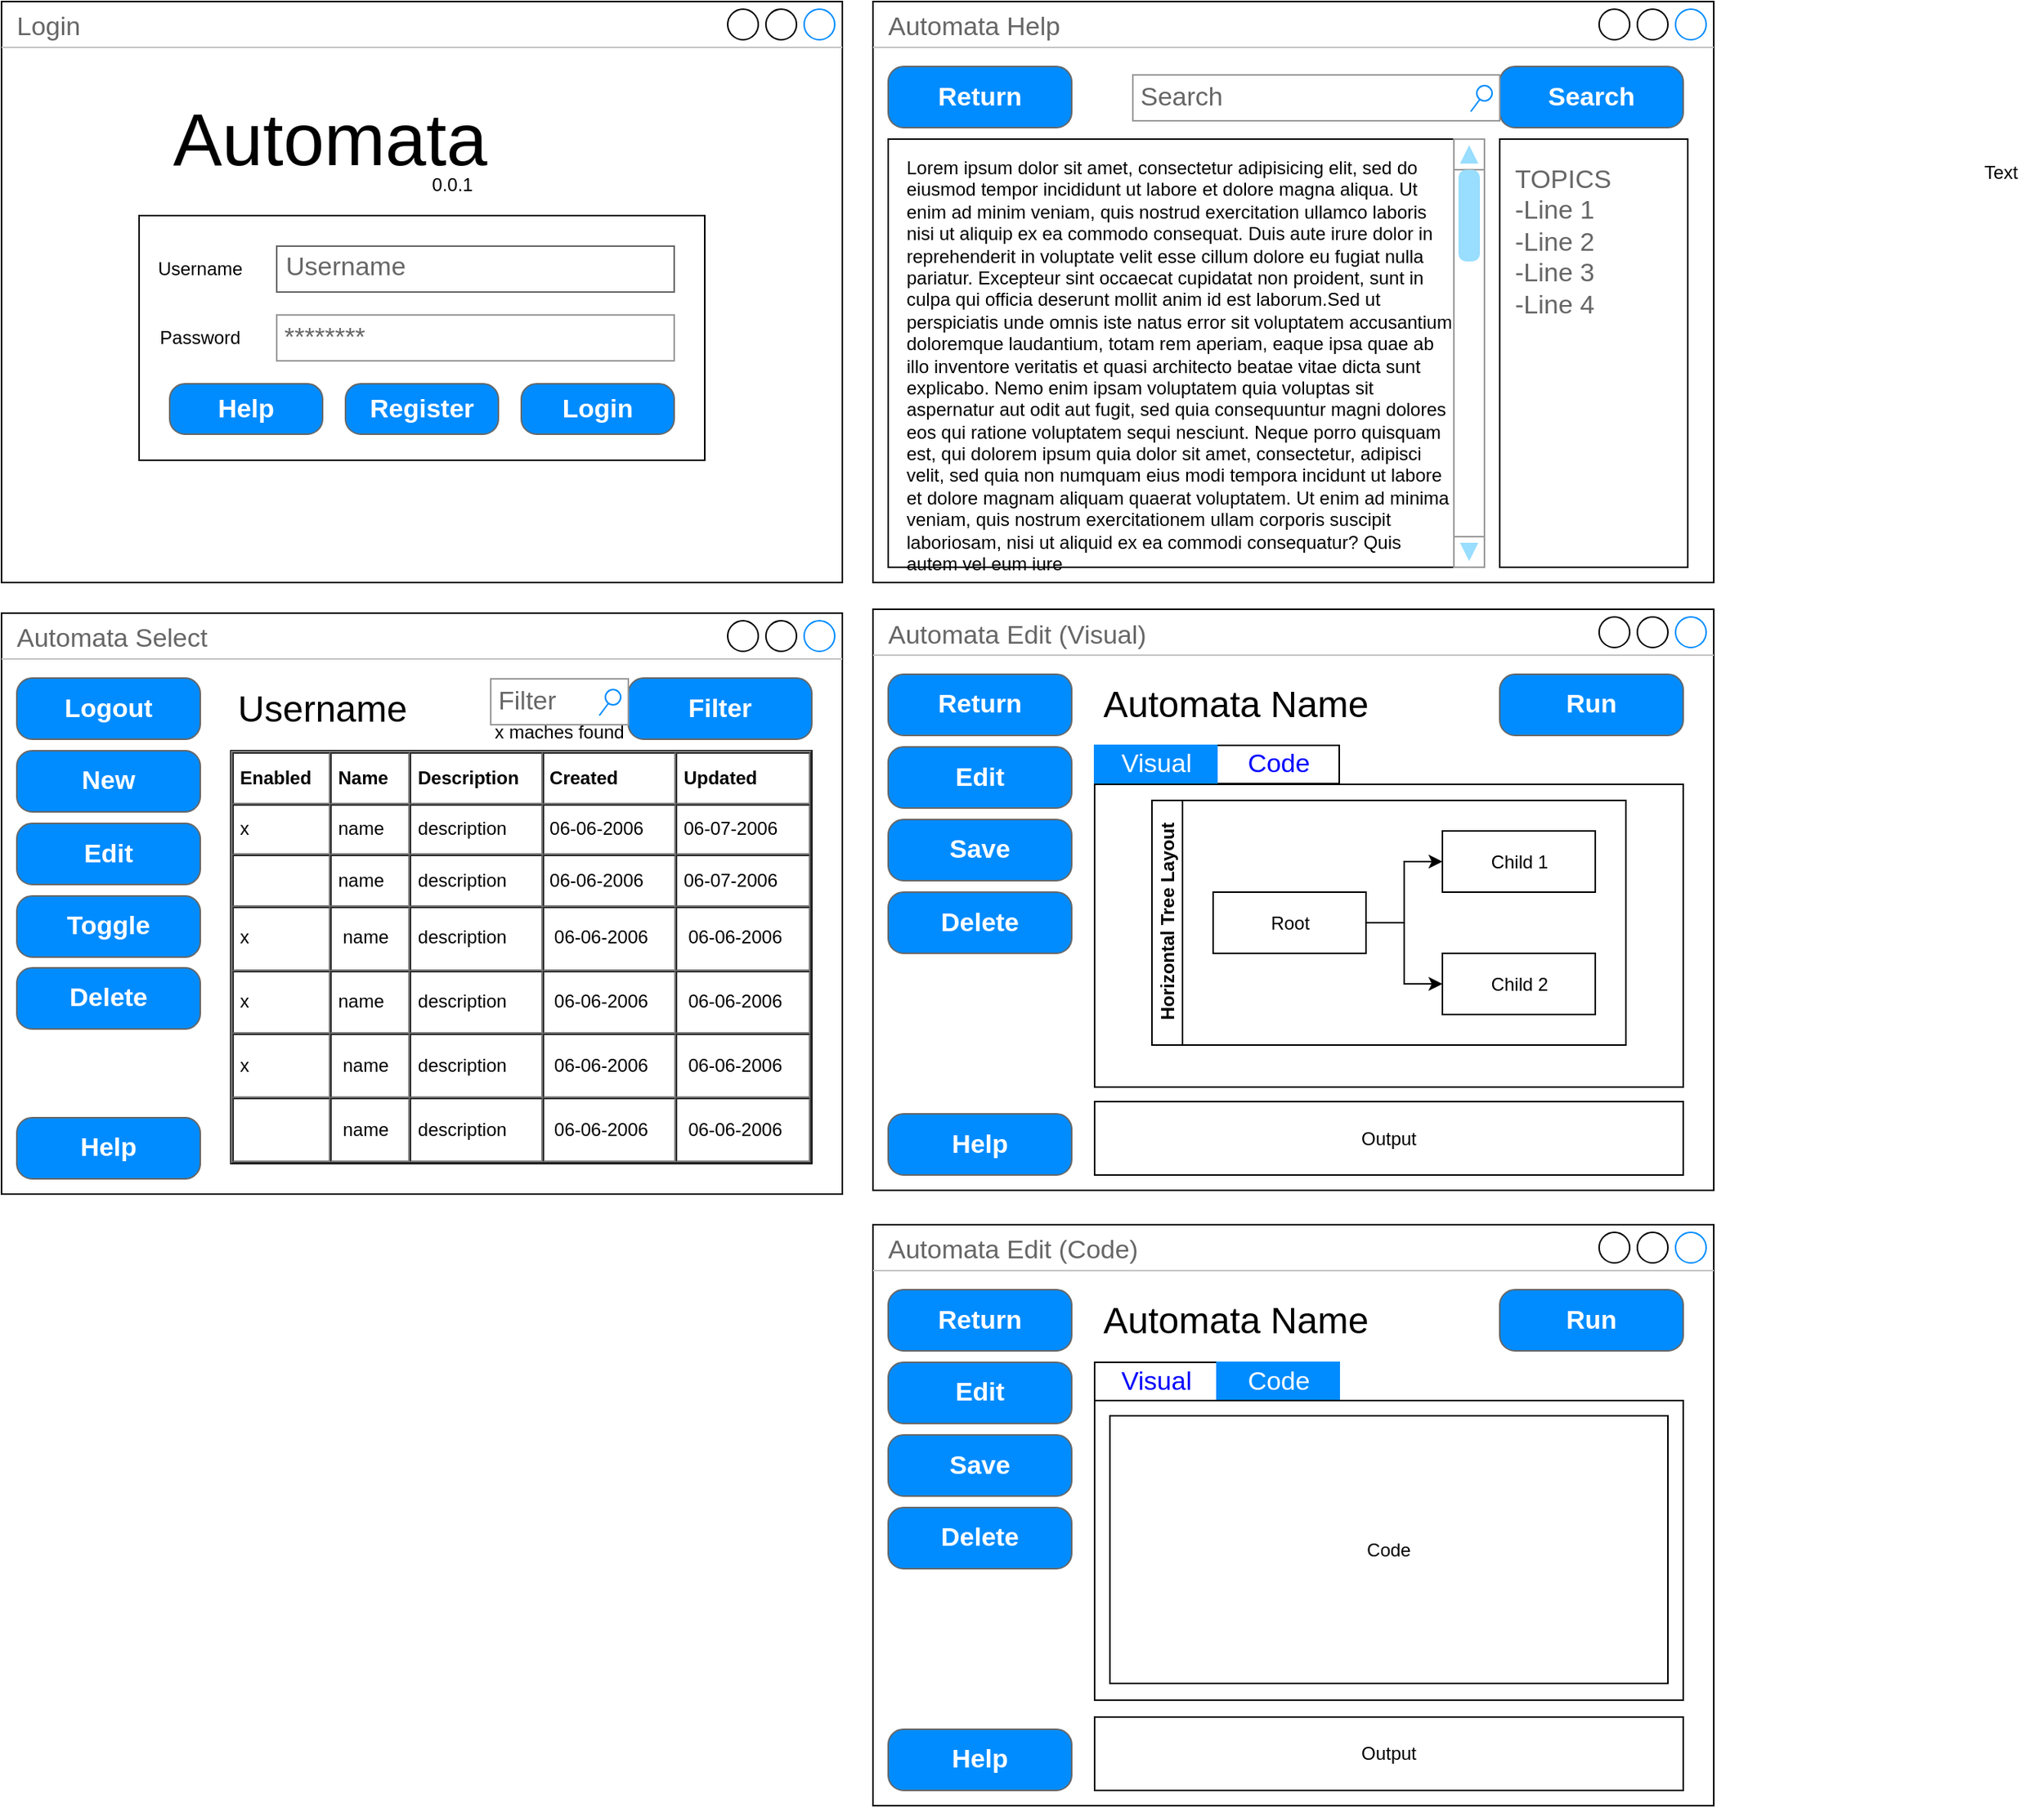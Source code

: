 <mxfile version="10.7.5" type="device"><diagram id="bvlkp5UhNsCH2PyI39Mq" name="Page-1"><mxGraphModel dx="1844" dy="1099" grid="1" gridSize="10" guides="1" tooltips="1" connect="1" arrows="1" fold="1" page="1" pageScale="1" pageWidth="850" pageHeight="1100" math="0" shadow="0"><root><mxCell id="0"/><mxCell id="1" parent="0"/><mxCell id="ST9jWioXRv3fNXu4Ta6h-1" value="Login&lt;br&gt;" style="strokeWidth=1;shadow=0;dashed=0;align=center;html=1;shape=mxgraph.mockup.containers.window;align=left;verticalAlign=top;spacingLeft=8;strokeColor2=#008cff;strokeColor3=#c4c4c4;fontColor=#666666;fillColor=#ffffff;mainText=;fontSize=17;labelBackgroundColor=none;" vertex="1" parent="1"><mxGeometry x="10" y="10" width="550" height="380" as="geometry"/></mxCell><mxCell id="ST9jWioXRv3fNXu4Ta6h-4" value="" style="rounded=0;whiteSpace=wrap;html=1;" vertex="1" parent="1"><mxGeometry x="100" y="150" width="370" height="160" as="geometry"/></mxCell><mxCell id="ST9jWioXRv3fNXu4Ta6h-3" value="Username" style="strokeWidth=1;shadow=0;dashed=0;align=center;html=1;shape=mxgraph.mockup.text.textBox;fillColor=#ffffff;fontColor=#666666;align=left;fontSize=17;spacingLeft=4;spacingTop=-3;strokeColor=#666666;mainText=" vertex="1" parent="1"><mxGeometry x="190" y="170" width="260" height="30" as="geometry"/></mxCell><mxCell id="ST9jWioXRv3fNXu4Ta6h-5" value="Login" style="strokeWidth=1;shadow=0;dashed=0;align=center;html=1;shape=mxgraph.mockup.buttons.button;strokeColor=#666666;fontColor=#ffffff;mainText=;buttonStyle=round;fontSize=17;fontStyle=1;fillColor=#008cff;whiteSpace=wrap;" vertex="1" parent="1"><mxGeometry x="350" y="260" width="100" height="33" as="geometry"/></mxCell><mxCell id="ST9jWioXRv3fNXu4Ta6h-6" value="Register" style="strokeWidth=1;shadow=0;dashed=0;align=center;html=1;shape=mxgraph.mockup.buttons.button;strokeColor=#666666;fontColor=#ffffff;mainText=;buttonStyle=round;fontSize=17;fontStyle=1;fillColor=#008cff;whiteSpace=wrap;" vertex="1" parent="1"><mxGeometry x="235" y="260" width="100" height="33" as="geometry"/></mxCell><mxCell id="ST9jWioXRv3fNXu4Ta6h-7" value="Help" style="strokeWidth=1;shadow=0;dashed=0;align=center;html=1;shape=mxgraph.mockup.buttons.button;strokeColor=#666666;fontColor=#ffffff;mainText=;buttonStyle=round;fontSize=17;fontStyle=1;fillColor=#008cff;whiteSpace=wrap;" vertex="1" parent="1"><mxGeometry x="120" y="260" width="100" height="33" as="geometry"/></mxCell><mxCell id="ST9jWioXRv3fNXu4Ta6h-8" value="0.0.1" style="text;html=1;strokeColor=none;fillColor=none;align=center;verticalAlign=middle;whiteSpace=wrap;rounded=0;" vertex="1" parent="1"><mxGeometry x="285" y="120" width="40" height="20" as="geometry"/></mxCell><mxCell id="ST9jWioXRv3fNXu4Ta6h-10" value="Password" style="text;html=1;strokeColor=none;fillColor=none;align=center;verticalAlign=middle;whiteSpace=wrap;rounded=0;" vertex="1" parent="1"><mxGeometry x="120" y="220" width="40" height="20" as="geometry"/></mxCell><mxCell id="ST9jWioXRv3fNXu4Ta6h-11" value="********" style="strokeWidth=1;shadow=0;dashed=0;align=center;html=1;shape=mxgraph.mockup.forms.pwField;strokeColor=#999999;mainText=;align=left;fillColor=#ffffff;fontColor=#666666;fontSize=17;spacingLeft=3;" vertex="1" parent="1"><mxGeometry x="190" y="215" width="260" height="30" as="geometry"/></mxCell><mxCell id="ST9jWioXRv3fNXu4Ta6h-14" value="Automata" style="text;html=1;strokeColor=none;fillColor=none;align=center;verticalAlign=middle;whiteSpace=wrap;rounded=0;fontSize=48;" vertex="1" parent="1"><mxGeometry x="100" y="70" width="250" height="60" as="geometry"/></mxCell><mxCell id="ST9jWioXRv3fNXu4Ta6h-16" value="Username" style="text;html=1;strokeColor=none;fillColor=none;align=center;verticalAlign=middle;whiteSpace=wrap;rounded=0;" vertex="1" parent="1"><mxGeometry x="120" y="175" width="40" height="20" as="geometry"/></mxCell><mxCell id="ST9jWioXRv3fNXu4Ta6h-18" value="Automata Select&lt;br&gt;" style="strokeWidth=1;shadow=0;dashed=0;align=center;html=1;shape=mxgraph.mockup.containers.window;align=left;verticalAlign=top;spacingLeft=8;strokeColor2=#008cff;strokeColor3=#c4c4c4;fontColor=#666666;fillColor=#ffffff;mainText=;fontSize=17;labelBackgroundColor=none;" vertex="1" parent="1"><mxGeometry x="10" y="410" width="550" height="380" as="geometry"/></mxCell><mxCell id="ST9jWioXRv3fNXu4Ta6h-24" value="Filter&lt;br&gt;" style="strokeWidth=1;shadow=0;dashed=0;align=center;html=1;shape=mxgraph.mockup.buttons.button;strokeColor=#666666;fontColor=#ffffff;mainText=;buttonStyle=round;fontSize=17;fontStyle=1;fillColor=#008cff;whiteSpace=wrap;" vertex="1" parent="1"><mxGeometry x="420" y="452.5" width="120" height="40" as="geometry"/></mxCell><mxCell id="ST9jWioXRv3fNXu4Ta6h-25" value="Help&lt;br&gt;" style="strokeWidth=1;shadow=0;dashed=0;align=center;html=1;shape=mxgraph.mockup.buttons.button;strokeColor=#666666;fontColor=#ffffff;mainText=;buttonStyle=round;fontSize=17;fontStyle=1;fillColor=#008cff;whiteSpace=wrap;" vertex="1" parent="1"><mxGeometry x="20" y="740" width="120" height="40" as="geometry"/></mxCell><object label="&lt;table cellpadding=&quot;4&quot; cellspacing=&quot;0&quot; border=&quot;1&quot; style=&quot;font-size: 1em ; width: 100% ; height: 100%&quot;&gt;&lt;tbody&gt;&lt;tr&gt;&lt;th&gt;Enabled&lt;/th&gt;&lt;th&gt;Name&lt;/th&gt;&lt;td&gt;&lt;b&gt;Description&lt;/b&gt;&lt;/td&gt;&lt;td&gt;&lt;b&gt;Created&lt;/b&gt;&lt;/td&gt;&lt;td&gt;&lt;b&gt;Updated&lt;/b&gt;&lt;/td&gt;&lt;/tr&gt;&lt;tr&gt;&lt;td&gt;x&lt;/td&gt;&lt;td&gt;name&lt;/td&gt;&lt;td&gt;description&lt;/td&gt;&lt;td&gt;06-06-2006&lt;/td&gt;&lt;td&gt;06-07-2006&lt;/td&gt;&lt;/tr&gt;&lt;tr&gt;&lt;td&gt;&lt;br&gt;&lt;/td&gt;&lt;td&gt;name&lt;/td&gt;&lt;td&gt;description&lt;/td&gt;&lt;td&gt;06-06-2006&lt;/td&gt;&lt;td&gt;06-07-2006&lt;/td&gt;&lt;/tr&gt;&lt;tr&gt;&lt;td&gt;x&lt;/td&gt;&lt;td&gt;&lt;table&gt;&lt;tbody&gt;&lt;tr&gt;&lt;td&gt;name&lt;/td&gt;&lt;/tr&gt;&lt;/tbody&gt;&lt;/table&gt;&lt;/td&gt;&lt;td&gt;description&lt;/td&gt;&lt;td&gt;&lt;table&gt;&lt;tbody&gt;&lt;tr&gt;&lt;td&gt;06-06-2006&lt;br&gt;&lt;/td&gt;&lt;/tr&gt;&lt;/tbody&gt;&lt;/table&gt;&lt;/td&gt;&lt;td&gt;&lt;table&gt;&lt;tbody&gt;&lt;tr&gt;&lt;td&gt;06-06-2006&lt;br&gt;&lt;/td&gt;&lt;/tr&gt;&lt;/tbody&gt;&lt;/table&gt;&lt;/td&gt;&lt;/tr&gt;&lt;tr&gt;&lt;td&gt;x&lt;/td&gt;&lt;td&gt;name&lt;/td&gt;&lt;td&gt;description&lt;/td&gt;&lt;td&gt;&lt;table&gt;&lt;tbody&gt;&lt;tr&gt;&lt;td&gt;06-06-2006&lt;br&gt;&lt;/td&gt;&lt;/tr&gt;&lt;/tbody&gt;&lt;/table&gt;&lt;/td&gt;&lt;td&gt;&lt;table&gt;&lt;tbody&gt;&lt;tr&gt;&lt;td&gt;06-06-2006&lt;br&gt;&lt;/td&gt;&lt;/tr&gt;&lt;/tbody&gt;&lt;/table&gt;&lt;/td&gt;&lt;/tr&gt;&lt;tr&gt;&lt;td&gt;x&lt;/td&gt;&lt;td&gt;&lt;table&gt;&lt;tbody&gt;&lt;tr&gt;&lt;td&gt;name&lt;/td&gt;&lt;/tr&gt;&lt;/tbody&gt;&lt;/table&gt;&lt;/td&gt;&lt;td&gt;description&lt;br&gt;&lt;/td&gt;&lt;td&gt;&lt;table&gt;&lt;tbody&gt;&lt;tr&gt;&lt;td&gt;06-06-2006&lt;br&gt;&lt;/td&gt;&lt;/tr&gt;&lt;/tbody&gt;&lt;/table&gt;&lt;/td&gt;&lt;td&gt;&lt;table&gt;&lt;tbody&gt;&lt;tr&gt;&lt;td&gt;06-06-2006&lt;br&gt;&lt;/td&gt;&lt;/tr&gt;&lt;/tbody&gt;&lt;/table&gt;&lt;/td&gt;&lt;/tr&gt;&lt;tr&gt;&lt;td&gt;&lt;br&gt;&lt;/td&gt;&lt;td&gt;&lt;table&gt;&lt;tbody&gt;&lt;tr&gt;&lt;td&gt;name&lt;/td&gt;&lt;/tr&gt;&lt;/tbody&gt;&lt;/table&gt;&lt;/td&gt;&lt;td&gt;description&lt;br&gt;&lt;/td&gt;&lt;td&gt;&lt;table&gt;&lt;tbody&gt;&lt;tr&gt;&lt;td&gt;06-06-2006&lt;br&gt;&lt;/td&gt;&lt;/tr&gt;&lt;/tbody&gt;&lt;/table&gt;&lt;/td&gt;&lt;td&gt;&lt;table&gt;&lt;tbody&gt;&lt;tr&gt;&lt;td&gt;06-06-2006&lt;br&gt;&lt;/td&gt;&lt;/tr&gt;&lt;/tbody&gt;&lt;/table&gt;&lt;/td&gt;&lt;/tr&gt;&lt;/tbody&gt;&lt;/table&gt; " Enabled="" id="ST9jWioXRv3fNXu4Ta6h-26"><mxCell style="verticalAlign=top;align=left;overflow=fill;fillColor=#ffffff;fontSize=12;fontFamily=Helvetica;html=1;shadow=0;labelBackgroundColor=none;" vertex="1" parent="1"><mxGeometry x="160" y="500" width="380" height="270" as="geometry"/></mxCell></object><mxCell id="ST9jWioXRv3fNXu4Ta6h-71" value="New&lt;br&gt;" style="strokeWidth=1;shadow=0;dashed=0;align=center;html=1;shape=mxgraph.mockup.buttons.button;strokeColor=#666666;fontColor=#ffffff;mainText=;buttonStyle=round;fontSize=17;fontStyle=1;fillColor=#008cff;whiteSpace=wrap;" vertex="1" parent="1"><mxGeometry x="20" y="500" width="120" height="40" as="geometry"/></mxCell><mxCell id="ST9jWioXRv3fNXu4Ta6h-72" value="Edit&lt;br&gt;" style="strokeWidth=1;shadow=0;dashed=0;align=center;html=1;shape=mxgraph.mockup.buttons.button;strokeColor=#666666;fontColor=#ffffff;mainText=;buttonStyle=round;fontSize=17;fontStyle=1;fillColor=#008cff;whiteSpace=wrap;" vertex="1" parent="1"><mxGeometry x="20" y="547.5" width="120" height="40" as="geometry"/></mxCell><mxCell id="ST9jWioXRv3fNXu4Ta6h-74" value="Toggle&lt;br&gt;" style="strokeWidth=1;shadow=0;dashed=0;align=center;html=1;shape=mxgraph.mockup.buttons.button;strokeColor=#666666;fontColor=#ffffff;mainText=;buttonStyle=round;fontSize=17;fontStyle=1;fillColor=#008cff;whiteSpace=wrap;" vertex="1" parent="1"><mxGeometry x="20" y="595" width="120" height="40" as="geometry"/></mxCell><mxCell id="ST9jWioXRv3fNXu4Ta6h-75" value="Delete&lt;br&gt;" style="strokeWidth=1;shadow=0;dashed=0;align=center;html=1;shape=mxgraph.mockup.buttons.button;strokeColor=#666666;fontColor=#ffffff;mainText=;buttonStyle=round;fontSize=17;fontStyle=1;fillColor=#008cff;whiteSpace=wrap;" vertex="1" parent="1"><mxGeometry x="20" y="642" width="120" height="40" as="geometry"/></mxCell><mxCell id="ST9jWioXRv3fNXu4Ta6h-76" value="Automata Edit (Visual)&lt;br&gt;" style="strokeWidth=1;shadow=0;dashed=0;align=center;html=1;shape=mxgraph.mockup.containers.window;align=left;verticalAlign=top;spacingLeft=8;strokeColor2=#008cff;strokeColor3=#c4c4c4;fontColor=#666666;fillColor=#ffffff;mainText=;fontSize=17;labelBackgroundColor=none;" vertex="1" parent="1"><mxGeometry x="580" y="407.5" width="550" height="380" as="geometry"/></mxCell><mxCell id="ST9jWioXRv3fNXu4Ta6h-77" value="Run&lt;br&gt;" style="strokeWidth=1;shadow=0;dashed=0;align=center;html=1;shape=mxgraph.mockup.buttons.button;strokeColor=#666666;fontColor=#ffffff;mainText=;buttonStyle=round;fontSize=17;fontStyle=1;fillColor=#008cff;whiteSpace=wrap;" vertex="1" parent="1"><mxGeometry x="990" y="450" width="120" height="40" as="geometry"/></mxCell><mxCell id="ST9jWioXRv3fNXu4Ta6h-78" value="Help&lt;br&gt;" style="strokeWidth=1;shadow=0;dashed=0;align=center;html=1;shape=mxgraph.mockup.buttons.button;strokeColor=#666666;fontColor=#ffffff;mainText=;buttonStyle=round;fontSize=17;fontStyle=1;fillColor=#008cff;whiteSpace=wrap;" vertex="1" parent="1"><mxGeometry x="590" y="737.5" width="120" height="40" as="geometry"/></mxCell><mxCell id="ST9jWioXRv3fNXu4Ta6h-85" value="Edit&lt;br&gt;" style="strokeWidth=1;shadow=0;dashed=0;align=center;html=1;shape=mxgraph.mockup.buttons.button;strokeColor=#666666;fontColor=#ffffff;mainText=;buttonStyle=round;fontSize=17;fontStyle=1;fillColor=#008cff;whiteSpace=wrap;" vertex="1" parent="1"><mxGeometry x="590" y="497.5" width="120" height="40" as="geometry"/></mxCell><mxCell id="ST9jWioXRv3fNXu4Ta6h-86" value="Save&lt;br&gt;" style="strokeWidth=1;shadow=0;dashed=0;align=center;html=1;shape=mxgraph.mockup.buttons.button;strokeColor=#666666;fontColor=#ffffff;mainText=;buttonStyle=round;fontSize=17;fontStyle=1;fillColor=#008cff;whiteSpace=wrap;" vertex="1" parent="1"><mxGeometry x="590" y="545" width="120" height="40" as="geometry"/></mxCell><mxCell id="ST9jWioXRv3fNXu4Ta6h-88" value="Delete&lt;br&gt;" style="strokeWidth=1;shadow=0;dashed=0;align=center;html=1;shape=mxgraph.mockup.buttons.button;strokeColor=#666666;fontColor=#ffffff;mainText=;buttonStyle=round;fontSize=17;fontStyle=1;fillColor=#008cff;whiteSpace=wrap;" vertex="1" parent="1"><mxGeometry x="590" y="592.5" width="120" height="40" as="geometry"/></mxCell><mxCell id="ST9jWioXRv3fNXu4Ta6h-89" value="Return&lt;br&gt;" style="strokeWidth=1;shadow=0;dashed=0;align=center;html=1;shape=mxgraph.mockup.buttons.button;strokeColor=#666666;fontColor=#ffffff;mainText=;buttonStyle=round;fontSize=17;fontStyle=1;fillColor=#008cff;whiteSpace=wrap;" vertex="1" parent="1"><mxGeometry x="590" y="450" width="120" height="40" as="geometry"/></mxCell><mxCell id="ST9jWioXRv3fNXu4Ta6h-92" value="Automata Name" style="text;html=1;strokeColor=none;fillColor=none;align=center;verticalAlign=middle;whiteSpace=wrap;rounded=0;fontSize=24;" vertex="1" parent="1"><mxGeometry x="725" y="450" width="185" height="40" as="geometry"/></mxCell><mxCell id="ST9jWioXRv3fNXu4Ta6h-94" value="Username" style="text;html=1;strokeColor=none;fillColor=none;align=center;verticalAlign=middle;whiteSpace=wrap;rounded=0;fontSize=24;" vertex="1" parent="1"><mxGeometry x="160" y="453" width="120" height="40" as="geometry"/></mxCell><mxCell id="ST9jWioXRv3fNXu4Ta6h-96" value="Logout&lt;br&gt;" style="strokeWidth=1;shadow=0;dashed=0;align=center;html=1;shape=mxgraph.mockup.buttons.button;strokeColor=#666666;fontColor=#ffffff;mainText=;buttonStyle=round;fontSize=17;fontStyle=1;fillColor=#008cff;whiteSpace=wrap;" vertex="1" parent="1"><mxGeometry x="20" y="452.5" width="120" height="40" as="geometry"/></mxCell><mxCell id="ST9jWioXRv3fNXu4Ta6h-97" value="x maches found" style="text;html=1;strokeColor=none;fillColor=none;align=center;verticalAlign=middle;whiteSpace=wrap;rounded=0;" vertex="1" parent="1"><mxGeometry x="330" y="478" width="90" height="20" as="geometry"/></mxCell><mxCell id="ST9jWioXRv3fNXu4Ta6h-110" value="Code" style="strokeColor=inherit;fillColor=inherit;gradientColor=inherit;strokeWidth=1;shadow=0;dashed=0;align=center;html=1;shape=mxgraph.mockup.text.rrect;rSize=0;fontSize=17;fontColor=#0000ff;" vertex="1" parent="1"><mxGeometry x="805" y="496.5" width="80" height="25" as="geometry"/></mxCell><mxCell id="ST9jWioXRv3fNXu4Ta6h-113" value="Visual" style="strokeWidth=1;shadow=0;dashed=0;align=center;html=1;shape=mxgraph.mockup.text.rrect;rSize=0;fontSize=17;fontColor=#ffffff;fillColor=#008cff;strokeColor=#008cff;" vertex="1" parent="1"><mxGeometry x="725" y="496.5" width="80" height="25" as="geometry"/></mxCell><mxCell id="ST9jWioXRv3fNXu4Ta6h-114" value="Filter" style="strokeWidth=1;shadow=0;dashed=0;align=center;html=1;shape=mxgraph.mockup.forms.searchBox;strokeColor=#999999;mainText=;fillColor=#ffffff;strokeColor2=#008cff;fontColor=#666666;fontSize=17;align=left;spacingLeft=3;labelBackgroundColor=none;" vertex="1" parent="1"><mxGeometry x="330" y="453" width="90" height="30" as="geometry"/></mxCell><mxCell id="ST9jWioXRv3fNXu4Ta6h-115" value="" style="rounded=0;whiteSpace=wrap;html=1;shadow=0;labelBackgroundColor=none;fillColor=#ffffff;gradientColor=none;fontSize=24;" vertex="1" parent="1"><mxGeometry x="725" y="522" width="385" height="198" as="geometry"/></mxCell><mxCell id="ST9jWioXRv3fNXu4Ta6h-131" value="Horizontal Tree Layout" style="swimlane;html=1;startSize=20;horizontal=0;childLayout=treeLayout;horizontalTree=1;resizable=0;containerType=tree;shadow=0;labelBackgroundColor=none;fillColor=#ffffff;gradientColor=none;fontSize=12;" vertex="1" parent="1"><mxGeometry x="762.5" y="532.5" width="310" height="160" as="geometry"/></mxCell><mxCell id="ST9jWioXRv3fNXu4Ta6h-132" value="Root" style="whiteSpace=wrap;html=1;" vertex="1" parent="ST9jWioXRv3fNXu4Ta6h-131"><mxGeometry x="40" y="60" width="100" height="40" as="geometry"/></mxCell><mxCell id="ST9jWioXRv3fNXu4Ta6h-133" value="Child 1" style="whiteSpace=wrap;html=1;" vertex="1" parent="ST9jWioXRv3fNXu4Ta6h-131"><mxGeometry x="190" y="20" width="100" height="40" as="geometry"/></mxCell><mxCell id="ST9jWioXRv3fNXu4Ta6h-134" value="" style="edgeStyle=elbowEdgeStyle;elbow=horizontal;html=1;rounded=0;" edge="1" parent="ST9jWioXRv3fNXu4Ta6h-131" source="ST9jWioXRv3fNXu4Ta6h-132" target="ST9jWioXRv3fNXu4Ta6h-133"><mxGeometry relative="1" as="geometry"/></mxCell><mxCell id="ST9jWioXRv3fNXu4Ta6h-135" value="Child 2" style="whiteSpace=wrap;html=1;" vertex="1" parent="ST9jWioXRv3fNXu4Ta6h-131"><mxGeometry x="190" y="100" width="100" height="40" as="geometry"/></mxCell><mxCell id="ST9jWioXRv3fNXu4Ta6h-136" value="" style="edgeStyle=elbowEdgeStyle;elbow=horizontal;html=1;rounded=0;" edge="1" parent="ST9jWioXRv3fNXu4Ta6h-131" source="ST9jWioXRv3fNXu4Ta6h-132" target="ST9jWioXRv3fNXu4Ta6h-135"><mxGeometry relative="1" as="geometry"/></mxCell><mxCell id="ST9jWioXRv3fNXu4Ta6h-137" value="Automata Edit (Code)&lt;br&gt;" style="strokeWidth=1;shadow=0;dashed=0;align=center;html=1;shape=mxgraph.mockup.containers.window;align=left;verticalAlign=top;spacingLeft=8;strokeColor2=#008cff;strokeColor3=#c4c4c4;fontColor=#666666;fillColor=#ffffff;mainText=;fontSize=17;labelBackgroundColor=none;" vertex="1" parent="1"><mxGeometry x="580" y="810" width="550" height="380" as="geometry"/></mxCell><mxCell id="ST9jWioXRv3fNXu4Ta6h-138" value="Run&lt;br&gt;" style="strokeWidth=1;shadow=0;dashed=0;align=center;html=1;shape=mxgraph.mockup.buttons.button;strokeColor=#666666;fontColor=#ffffff;mainText=;buttonStyle=round;fontSize=17;fontStyle=1;fillColor=#008cff;whiteSpace=wrap;" vertex="1" parent="1"><mxGeometry x="990" y="852.5" width="120" height="40" as="geometry"/></mxCell><mxCell id="ST9jWioXRv3fNXu4Ta6h-139" value="Help&lt;br&gt;" style="strokeWidth=1;shadow=0;dashed=0;align=center;html=1;shape=mxgraph.mockup.buttons.button;strokeColor=#666666;fontColor=#ffffff;mainText=;buttonStyle=round;fontSize=17;fontStyle=1;fillColor=#008cff;whiteSpace=wrap;" vertex="1" parent="1"><mxGeometry x="590" y="1140" width="120" height="40" as="geometry"/></mxCell><mxCell id="ST9jWioXRv3fNXu4Ta6h-140" value="Edit&lt;br&gt;" style="strokeWidth=1;shadow=0;dashed=0;align=center;html=1;shape=mxgraph.mockup.buttons.button;strokeColor=#666666;fontColor=#ffffff;mainText=;buttonStyle=round;fontSize=17;fontStyle=1;fillColor=#008cff;whiteSpace=wrap;" vertex="1" parent="1"><mxGeometry x="590" y="900" width="120" height="40" as="geometry"/></mxCell><mxCell id="ST9jWioXRv3fNXu4Ta6h-141" value="Save&lt;br&gt;" style="strokeWidth=1;shadow=0;dashed=0;align=center;html=1;shape=mxgraph.mockup.buttons.button;strokeColor=#666666;fontColor=#ffffff;mainText=;buttonStyle=round;fontSize=17;fontStyle=1;fillColor=#008cff;whiteSpace=wrap;" vertex="1" parent="1"><mxGeometry x="590" y="947.5" width="120" height="40" as="geometry"/></mxCell><mxCell id="ST9jWioXRv3fNXu4Ta6h-142" value="Delete&lt;br&gt;" style="strokeWidth=1;shadow=0;dashed=0;align=center;html=1;shape=mxgraph.mockup.buttons.button;strokeColor=#666666;fontColor=#ffffff;mainText=;buttonStyle=round;fontSize=17;fontStyle=1;fillColor=#008cff;whiteSpace=wrap;" vertex="1" parent="1"><mxGeometry x="590" y="995" width="120" height="40" as="geometry"/></mxCell><mxCell id="ST9jWioXRv3fNXu4Ta6h-143" value="Return&lt;br&gt;" style="strokeWidth=1;shadow=0;dashed=0;align=center;html=1;shape=mxgraph.mockup.buttons.button;strokeColor=#666666;fontColor=#ffffff;mainText=;buttonStyle=round;fontSize=17;fontStyle=1;fillColor=#008cff;whiteSpace=wrap;" vertex="1" parent="1"><mxGeometry x="590" y="852.5" width="120" height="40" as="geometry"/></mxCell><mxCell id="ST9jWioXRv3fNXu4Ta6h-144" value="Automata Name" style="text;html=1;strokeColor=none;fillColor=none;align=center;verticalAlign=middle;whiteSpace=wrap;rounded=0;fontSize=24;" vertex="1" parent="1"><mxGeometry x="725" y="852.5" width="185" height="40" as="geometry"/></mxCell><mxCell id="ST9jWioXRv3fNXu4Ta6h-145" value="Visual" style="strokeColor=inherit;fillColor=inherit;gradientColor=inherit;strokeWidth=1;shadow=0;dashed=0;align=center;html=1;shape=mxgraph.mockup.text.rrect;rSize=0;fontSize=17;fontColor=#0000ff;" vertex="1" parent="1"><mxGeometry x="725" y="900" width="80" height="25" as="geometry"/></mxCell><mxCell id="ST9jWioXRv3fNXu4Ta6h-146" value="Code" style="strokeWidth=1;shadow=0;dashed=0;align=center;html=1;shape=mxgraph.mockup.text.rrect;rSize=0;fontSize=17;fontColor=#ffffff;fillColor=#008cff;strokeColor=#008cff;" vertex="1" parent="1"><mxGeometry x="805" y="900" width="80" height="25" as="geometry"/></mxCell><mxCell id="ST9jWioXRv3fNXu4Ta6h-147" value="" style="rounded=0;whiteSpace=wrap;html=1;shadow=0;labelBackgroundColor=none;fillColor=#ffffff;gradientColor=none;fontSize=24;" vertex="1" parent="1"><mxGeometry x="725" y="925" width="385" height="196" as="geometry"/></mxCell><mxCell id="ST9jWioXRv3fNXu4Ta6h-154" value="Code&lt;div style=&quot;text-align: left&quot;&gt;&lt;/div&gt;" style="rounded=0;whiteSpace=wrap;html=1;shadow=0;labelBackgroundColor=none;fillColor=#ffffff;gradientColor=none;fontSize=12;" vertex="1" parent="1"><mxGeometry x="735" y="935" width="365" height="175" as="geometry"/></mxCell><mxCell id="ST9jWioXRv3fNXu4Ta6h-155" value="Output" style="rounded=0;whiteSpace=wrap;html=1;shadow=0;labelBackgroundColor=none;fillColor=#ffffff;gradientColor=none;fontSize=12;" vertex="1" parent="1"><mxGeometry x="725" y="1132" width="385" height="48" as="geometry"/></mxCell><mxCell id="ST9jWioXRv3fNXu4Ta6h-158" value="Output" style="rounded=0;whiteSpace=wrap;html=1;shadow=0;labelBackgroundColor=none;fillColor=#ffffff;gradientColor=none;fontSize=12;" vertex="1" parent="1"><mxGeometry x="725" y="729.5" width="385" height="48" as="geometry"/></mxCell><mxCell id="ST9jWioXRv3fNXu4Ta6h-159" value="Automata Help&lt;br&gt;" style="strokeWidth=1;shadow=0;dashed=0;align=center;html=1;shape=mxgraph.mockup.containers.window;align=left;verticalAlign=top;spacingLeft=8;strokeColor2=#008cff;strokeColor3=#c4c4c4;fontColor=#666666;fillColor=#ffffff;mainText=;fontSize=17;labelBackgroundColor=none;" vertex="1" parent="1"><mxGeometry x="580" y="10" width="550" height="380" as="geometry"/></mxCell><mxCell id="ST9jWioXRv3fNXu4Ta6h-160" value="Search&lt;br&gt;" style="strokeWidth=1;shadow=0;dashed=0;align=center;html=1;shape=mxgraph.mockup.buttons.button;strokeColor=#666666;fontColor=#ffffff;mainText=;buttonStyle=round;fontSize=17;fontStyle=1;fillColor=#008cff;whiteSpace=wrap;" vertex="1" parent="1"><mxGeometry x="990" y="52.5" width="120" height="40" as="geometry"/></mxCell><mxCell id="ST9jWioXRv3fNXu4Ta6h-168" value="Return&lt;br&gt;" style="strokeWidth=1;shadow=0;dashed=0;align=center;html=1;shape=mxgraph.mockup.buttons.button;strokeColor=#666666;fontColor=#ffffff;mainText=;buttonStyle=round;fontSize=17;fontStyle=1;fillColor=#008cff;whiteSpace=wrap;" vertex="1" parent="1"><mxGeometry x="590" y="52.5" width="120" height="40" as="geometry"/></mxCell><mxCell id="ST9jWioXRv3fNXu4Ta6h-170" value="Search" style="strokeWidth=1;shadow=0;dashed=0;align=center;html=1;shape=mxgraph.mockup.forms.searchBox;strokeColor=#999999;mainText=;fillColor=#ffffff;strokeColor2=#008cff;fontColor=#666666;fontSize=17;align=left;spacingLeft=3;labelBackgroundColor=none;" vertex="1" parent="1"><mxGeometry x="750" y="58" width="240" height="30" as="geometry"/></mxCell><mxCell id="ST9jWioXRv3fNXu4Ta6h-171" value="" style="rounded=0;whiteSpace=wrap;html=1;shadow=0;labelBackgroundColor=none;fillColor=#ffffff;gradientColor=none;fontSize=12;" vertex="1" parent="1"><mxGeometry x="590" y="100" width="390" height="280" as="geometry"/></mxCell><mxCell id="ST9jWioXRv3fNXu4Ta6h-172" value="" style="rounded=0;whiteSpace=wrap;html=1;shadow=0;labelBackgroundColor=none;fillColor=#ffffff;gradientColor=none;fontSize=12;" vertex="1" parent="1"><mxGeometry x="990" y="100" width="123" height="280" as="geometry"/></mxCell><mxCell id="ST9jWioXRv3fNXu4Ta6h-174" value="TOPICS&lt;br&gt;-Line 1&lt;br&gt;-Line 2&lt;br&gt;-Line 3&lt;br&gt;-Line 4" style="strokeWidth=1;shadow=0;dashed=0;align=center;html=1;shape=mxgraph.mockup.text.bulletedList;textColor=#666666;mainText=,,,,;textSize=17;bulletStyle=none;strokeColor=none;fillColor=none;align=left;verticalAlign=top;fontSize=17;fontColor=#666666;labelBackgroundColor=none;" vertex="1" parent="1"><mxGeometry x="998" y="110" width="102" height="260" as="geometry"/></mxCell><mxCell id="ST9jWioXRv3fNXu4Ta6h-176" value="Lorem ipsum dolor sit amet, consectetur adipisicing elit, sed do eiusmod tempor incididunt ut labore et dolore magna aliqua. Ut enim ad minim veniam, quis nostrud exercitation ullamco laboris nisi ut aliquip ex ea commodo consequat. Duis aute irure dolor in reprehenderit in voluptate velit esse cillum dolore eu fugiat nulla pariatur. Excepteur sint occaecat cupidatat non proident, sunt in culpa qui officia deserunt mollit anim id est laborum.Sed ut perspiciatis unde omnis iste natus error sit voluptatem accusantium doloremque laudantium, totam rem aperiam, eaque ipsa quae ab illo inventore veritatis et quasi architecto beatae vitae dicta sunt explicabo. Nemo enim ipsam voluptatem quia voluptas sit aspernatur aut odit aut fugit, sed quia consequuntur magni dolores eos qui ratione voluptatem sequi nesciunt. Neque porro quisquam est, qui dolorem ipsum quia dolor sit amet, consectetur, adipisci velit, sed quia non numquam eius modi tempora incidunt ut labore et dolore magnam aliquam quaerat voluptatem. Ut enim ad minima veniam, quis nostrum exercitationem ullam corporis suscipit laboriosam, nisi ut aliquid ex ea commodi consequatur? Quis autem vel eum iure " style="text;spacingTop=-5;fillColor=#ffffff;align=left;fontSize=12;fontFamily=Helvetica;fillColor=none;strokeColor=none;shadow=0;labelBackgroundColor=none;whiteSpace=wrap;horizontal=1;" vertex="1" parent="1"><mxGeometry x="600" y="110" width="360" height="260" as="geometry"/></mxCell><mxCell id="ST9jWioXRv3fNXu4Ta6h-177" value="" style="verticalLabelPosition=bottom;shadow=0;dashed=0;align=center;html=1;verticalAlign=top;strokeWidth=1;shape=mxgraph.mockup.navigation.scrollBar;fillColor=#ffffff;strokeColor=#999999;barPos=100;fillColor2=#99ddff;strokeColor2=none;direction=north;labelBackgroundColor=none;fontSize=12;" vertex="1" parent="1"><mxGeometry x="960" y="100" width="20" height="280" as="geometry"/></mxCell><mxCell id="ST9jWioXRv3fNXu4Ta6h-186" value="Text" style="text;html=1;resizable=0;points=[];autosize=1;align=left;verticalAlign=top;spacingTop=-4;fontSize=12;" vertex="1" parent="1"><mxGeometry x="1305" y="112" width="40" height="20" as="geometry"/></mxCell></root></mxGraphModel></diagram></mxfile>
